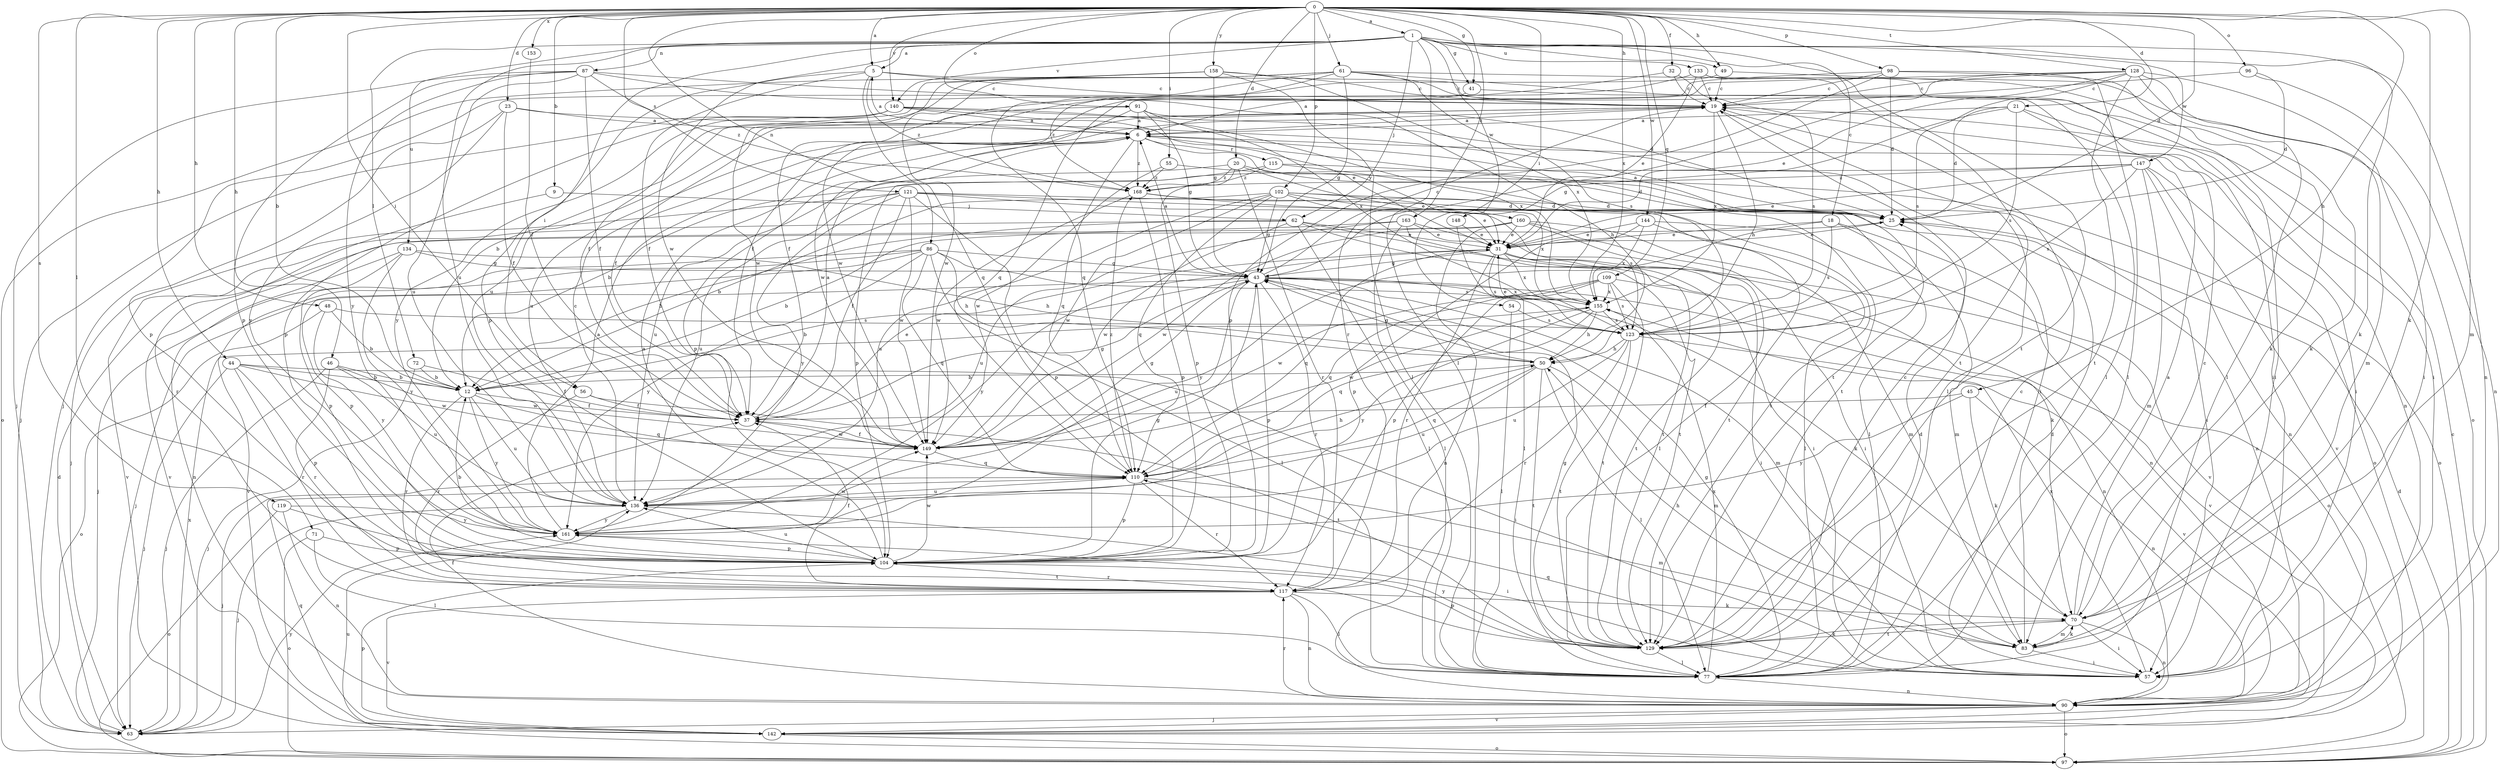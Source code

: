 strict digraph  {
0;
1;
5;
6;
9;
12;
18;
19;
20;
21;
23;
25;
31;
32;
37;
41;
43;
44;
45;
46;
48;
49;
50;
54;
55;
56;
57;
61;
62;
63;
70;
71;
72;
77;
83;
86;
87;
90;
91;
96;
97;
98;
102;
104;
109;
110;
115;
117;
119;
121;
123;
128;
129;
133;
134;
136;
140;
142;
144;
147;
148;
149;
153;
155;
158;
160;
161;
163;
168;
0 -> 1  [label=a];
0 -> 5  [label=a];
0 -> 9  [label=b];
0 -> 12  [label=b];
0 -> 20  [label=d];
0 -> 21  [label=d];
0 -> 23  [label=d];
0 -> 25  [label=d];
0 -> 32  [label=f];
0 -> 41  [label=g];
0 -> 44  [label=h];
0 -> 45  [label=h];
0 -> 46  [label=h];
0 -> 48  [label=h];
0 -> 49  [label=h];
0 -> 54  [label=i];
0 -> 55  [label=i];
0 -> 56  [label=i];
0 -> 61  [label=j];
0 -> 70  [label=k];
0 -> 71  [label=l];
0 -> 83  [label=m];
0 -> 86  [label=n];
0 -> 91  [label=o];
0 -> 96  [label=o];
0 -> 98  [label=p];
0 -> 102  [label=p];
0 -> 109  [label=q];
0 -> 119  [label=s];
0 -> 121  [label=s];
0 -> 128  [label=t];
0 -> 140  [label=v];
0 -> 144  [label=w];
0 -> 153  [label=x];
0 -> 155  [label=x];
0 -> 158  [label=y];
0 -> 163  [label=z];
1 -> 5  [label=a];
1 -> 18  [label=c];
1 -> 41  [label=g];
1 -> 49  [label=h];
1 -> 56  [label=i];
1 -> 62  [label=j];
1 -> 70  [label=k];
1 -> 72  [label=l];
1 -> 77  [label=l];
1 -> 87  [label=n];
1 -> 90  [label=n];
1 -> 129  [label=t];
1 -> 133  [label=u];
1 -> 134  [label=u];
1 -> 136  [label=u];
1 -> 140  [label=v];
1 -> 147  [label=w];
1 -> 148  [label=w];
1 -> 149  [label=w];
5 -> 19  [label=c];
5 -> 37  [label=f];
5 -> 77  [label=l];
5 -> 104  [label=p];
5 -> 110  [label=q];
5 -> 168  [label=z];
6 -> 5  [label=a];
6 -> 104  [label=p];
6 -> 110  [label=q];
6 -> 115  [label=r];
6 -> 129  [label=t];
6 -> 160  [label=y];
6 -> 168  [label=z];
9 -> 62  [label=j];
9 -> 117  [label=r];
12 -> 37  [label=f];
12 -> 110  [label=q];
12 -> 117  [label=r];
12 -> 136  [label=u];
12 -> 161  [label=y];
18 -> 31  [label=e];
18 -> 83  [label=m];
18 -> 90  [label=n];
18 -> 123  [label=s];
18 -> 161  [label=y];
19 -> 6  [label=a];
19 -> 12  [label=b];
19 -> 50  [label=h];
19 -> 77  [label=l];
19 -> 136  [label=u];
19 -> 155  [label=x];
20 -> 31  [label=e];
20 -> 57  [label=i];
20 -> 104  [label=p];
20 -> 117  [label=r];
20 -> 136  [label=u];
20 -> 168  [label=z];
21 -> 6  [label=a];
21 -> 25  [label=d];
21 -> 43  [label=g];
21 -> 57  [label=i];
21 -> 90  [label=n];
21 -> 123  [label=s];
23 -> 6  [label=a];
23 -> 37  [label=f];
23 -> 104  [label=p];
23 -> 129  [label=t];
23 -> 161  [label=y];
25 -> 6  [label=a];
25 -> 31  [label=e];
31 -> 43  [label=g];
31 -> 57  [label=i];
31 -> 97  [label=o];
31 -> 110  [label=q];
31 -> 117  [label=r];
31 -> 123  [label=s];
31 -> 129  [label=t];
31 -> 155  [label=x];
31 -> 161  [label=y];
32 -> 19  [label=c];
32 -> 37  [label=f];
32 -> 123  [label=s];
37 -> 6  [label=a];
37 -> 31  [label=e];
37 -> 43  [label=g];
37 -> 149  [label=w];
41 -> 37  [label=f];
41 -> 57  [label=i];
43 -> 6  [label=a];
43 -> 12  [label=b];
43 -> 19  [label=c];
43 -> 63  [label=j];
43 -> 70  [label=k];
43 -> 83  [label=m];
43 -> 90  [label=n];
43 -> 104  [label=p];
43 -> 117  [label=r];
43 -> 136  [label=u];
43 -> 155  [label=x];
44 -> 12  [label=b];
44 -> 57  [label=i];
44 -> 63  [label=j];
44 -> 104  [label=p];
44 -> 117  [label=r];
44 -> 149  [label=w];
45 -> 37  [label=f];
45 -> 70  [label=k];
45 -> 90  [label=n];
45 -> 161  [label=y];
46 -> 12  [label=b];
46 -> 63  [label=j];
46 -> 117  [label=r];
46 -> 136  [label=u];
46 -> 149  [label=w];
48 -> 12  [label=b];
48 -> 97  [label=o];
48 -> 123  [label=s];
48 -> 161  [label=y];
49 -> 19  [label=c];
49 -> 63  [label=j];
49 -> 70  [label=k];
50 -> 12  [label=b];
50 -> 43  [label=g];
50 -> 77  [label=l];
50 -> 83  [label=m];
50 -> 110  [label=q];
50 -> 129  [label=t];
50 -> 136  [label=u];
54 -> 77  [label=l];
54 -> 123  [label=s];
55 -> 97  [label=o];
55 -> 149  [label=w];
55 -> 168  [label=z];
56 -> 37  [label=f];
56 -> 117  [label=r];
56 -> 129  [label=t];
57 -> 110  [label=q];
57 -> 155  [label=x];
61 -> 19  [label=c];
61 -> 43  [label=g];
61 -> 57  [label=i];
61 -> 97  [label=o];
61 -> 110  [label=q];
61 -> 123  [label=s];
61 -> 136  [label=u];
61 -> 149  [label=w];
61 -> 168  [label=z];
62 -> 12  [label=b];
62 -> 31  [label=e];
62 -> 57  [label=i];
62 -> 77  [label=l];
62 -> 129  [label=t];
62 -> 142  [label=v];
62 -> 149  [label=w];
63 -> 25  [label=d];
63 -> 155  [label=x];
63 -> 161  [label=y];
70 -> 6  [label=a];
70 -> 19  [label=c];
70 -> 57  [label=i];
70 -> 83  [label=m];
70 -> 90  [label=n];
70 -> 129  [label=t];
71 -> 77  [label=l];
71 -> 97  [label=o];
71 -> 104  [label=p];
72 -> 12  [label=b];
72 -> 37  [label=f];
72 -> 63  [label=j];
77 -> 19  [label=c];
77 -> 43  [label=g];
77 -> 90  [label=n];
77 -> 155  [label=x];
83 -> 25  [label=d];
83 -> 50  [label=h];
83 -> 57  [label=i];
83 -> 70  [label=k];
86 -> 43  [label=g];
86 -> 50  [label=h];
86 -> 63  [label=j];
86 -> 77  [label=l];
86 -> 104  [label=p];
86 -> 110  [label=q];
86 -> 123  [label=s];
86 -> 142  [label=v];
86 -> 161  [label=y];
87 -> 19  [label=c];
87 -> 25  [label=d];
87 -> 37  [label=f];
87 -> 63  [label=j];
87 -> 104  [label=p];
87 -> 136  [label=u];
87 -> 161  [label=y];
87 -> 168  [label=z];
90 -> 37  [label=f];
90 -> 63  [label=j];
90 -> 97  [label=o];
90 -> 117  [label=r];
90 -> 142  [label=v];
91 -> 6  [label=a];
91 -> 37  [label=f];
91 -> 43  [label=g];
91 -> 50  [label=h];
91 -> 149  [label=w];
91 -> 155  [label=x];
96 -> 19  [label=c];
96 -> 25  [label=d];
96 -> 90  [label=n];
97 -> 19  [label=c];
97 -> 25  [label=d];
97 -> 136  [label=u];
98 -> 19  [label=c];
98 -> 25  [label=d];
98 -> 70  [label=k];
98 -> 77  [label=l];
98 -> 104  [label=p];
98 -> 149  [label=w];
102 -> 12  [label=b];
102 -> 25  [label=d];
102 -> 31  [label=e];
102 -> 43  [label=g];
102 -> 90  [label=n];
102 -> 110  [label=q];
102 -> 136  [label=u];
102 -> 149  [label=w];
102 -> 155  [label=x];
104 -> 6  [label=a];
104 -> 12  [label=b];
104 -> 43  [label=g];
104 -> 117  [label=r];
104 -> 136  [label=u];
104 -> 149  [label=w];
109 -> 104  [label=p];
109 -> 110  [label=q];
109 -> 123  [label=s];
109 -> 129  [label=t];
109 -> 142  [label=v];
109 -> 149  [label=w];
109 -> 155  [label=x];
110 -> 50  [label=h];
110 -> 63  [label=j];
110 -> 83  [label=m];
110 -> 104  [label=p];
110 -> 117  [label=r];
110 -> 136  [label=u];
110 -> 168  [label=z];
115 -> 25  [label=d];
115 -> 104  [label=p];
115 -> 129  [label=t];
115 -> 168  [label=z];
117 -> 37  [label=f];
117 -> 70  [label=k];
117 -> 77  [label=l];
117 -> 90  [label=n];
117 -> 142  [label=v];
119 -> 90  [label=n];
119 -> 97  [label=o];
119 -> 129  [label=t];
119 -> 161  [label=y];
121 -> 25  [label=d];
121 -> 37  [label=f];
121 -> 63  [label=j];
121 -> 77  [label=l];
121 -> 104  [label=p];
121 -> 123  [label=s];
121 -> 136  [label=u];
121 -> 149  [label=w];
121 -> 161  [label=y];
123 -> 31  [label=e];
123 -> 50  [label=h];
123 -> 117  [label=r];
123 -> 129  [label=t];
123 -> 136  [label=u];
123 -> 142  [label=v];
128 -> 6  [label=a];
128 -> 19  [label=c];
128 -> 31  [label=e];
128 -> 57  [label=i];
128 -> 77  [label=l];
128 -> 83  [label=m];
128 -> 117  [label=r];
128 -> 123  [label=s];
128 -> 129  [label=t];
129 -> 19  [label=c];
129 -> 25  [label=d];
129 -> 43  [label=g];
129 -> 70  [label=k];
129 -> 77  [label=l];
129 -> 104  [label=p];
129 -> 161  [label=y];
133 -> 19  [label=c];
133 -> 31  [label=e];
133 -> 57  [label=i];
133 -> 110  [label=q];
133 -> 129  [label=t];
134 -> 43  [label=g];
134 -> 50  [label=h];
134 -> 90  [label=n];
134 -> 104  [label=p];
134 -> 161  [label=y];
136 -> 19  [label=c];
136 -> 57  [label=i];
136 -> 63  [label=j];
136 -> 161  [label=y];
140 -> 6  [label=a];
140 -> 31  [label=e];
140 -> 57  [label=i];
140 -> 63  [label=j];
140 -> 104  [label=p];
140 -> 155  [label=x];
140 -> 161  [label=y];
142 -> 97  [label=o];
142 -> 104  [label=p];
142 -> 110  [label=q];
144 -> 31  [label=e];
144 -> 77  [label=l];
144 -> 104  [label=p];
144 -> 142  [label=v];
144 -> 155  [label=x];
147 -> 12  [label=b];
147 -> 31  [label=e];
147 -> 83  [label=m];
147 -> 90  [label=n];
147 -> 97  [label=o];
147 -> 123  [label=s];
147 -> 142  [label=v];
147 -> 168  [label=z];
148 -> 31  [label=e];
148 -> 77  [label=l];
149 -> 37  [label=f];
149 -> 43  [label=g];
149 -> 110  [label=q];
153 -> 37  [label=f];
155 -> 50  [label=h];
155 -> 110  [label=q];
155 -> 123  [label=s];
155 -> 149  [label=w];
155 -> 161  [label=y];
158 -> 19  [label=c];
158 -> 37  [label=f];
158 -> 43  [label=g];
158 -> 77  [label=l];
158 -> 97  [label=o];
158 -> 149  [label=w];
158 -> 155  [label=x];
160 -> 31  [label=e];
160 -> 57  [label=i];
160 -> 77  [label=l];
160 -> 83  [label=m];
160 -> 90  [label=n];
160 -> 142  [label=v];
160 -> 149  [label=w];
161 -> 6  [label=a];
161 -> 104  [label=p];
161 -> 149  [label=w];
163 -> 12  [label=b];
163 -> 31  [label=e];
163 -> 70  [label=k];
163 -> 77  [label=l];
163 -> 129  [label=t];
163 -> 136  [label=u];
168 -> 25  [label=d];
168 -> 104  [label=p];
168 -> 129  [label=t];
168 -> 149  [label=w];
}

